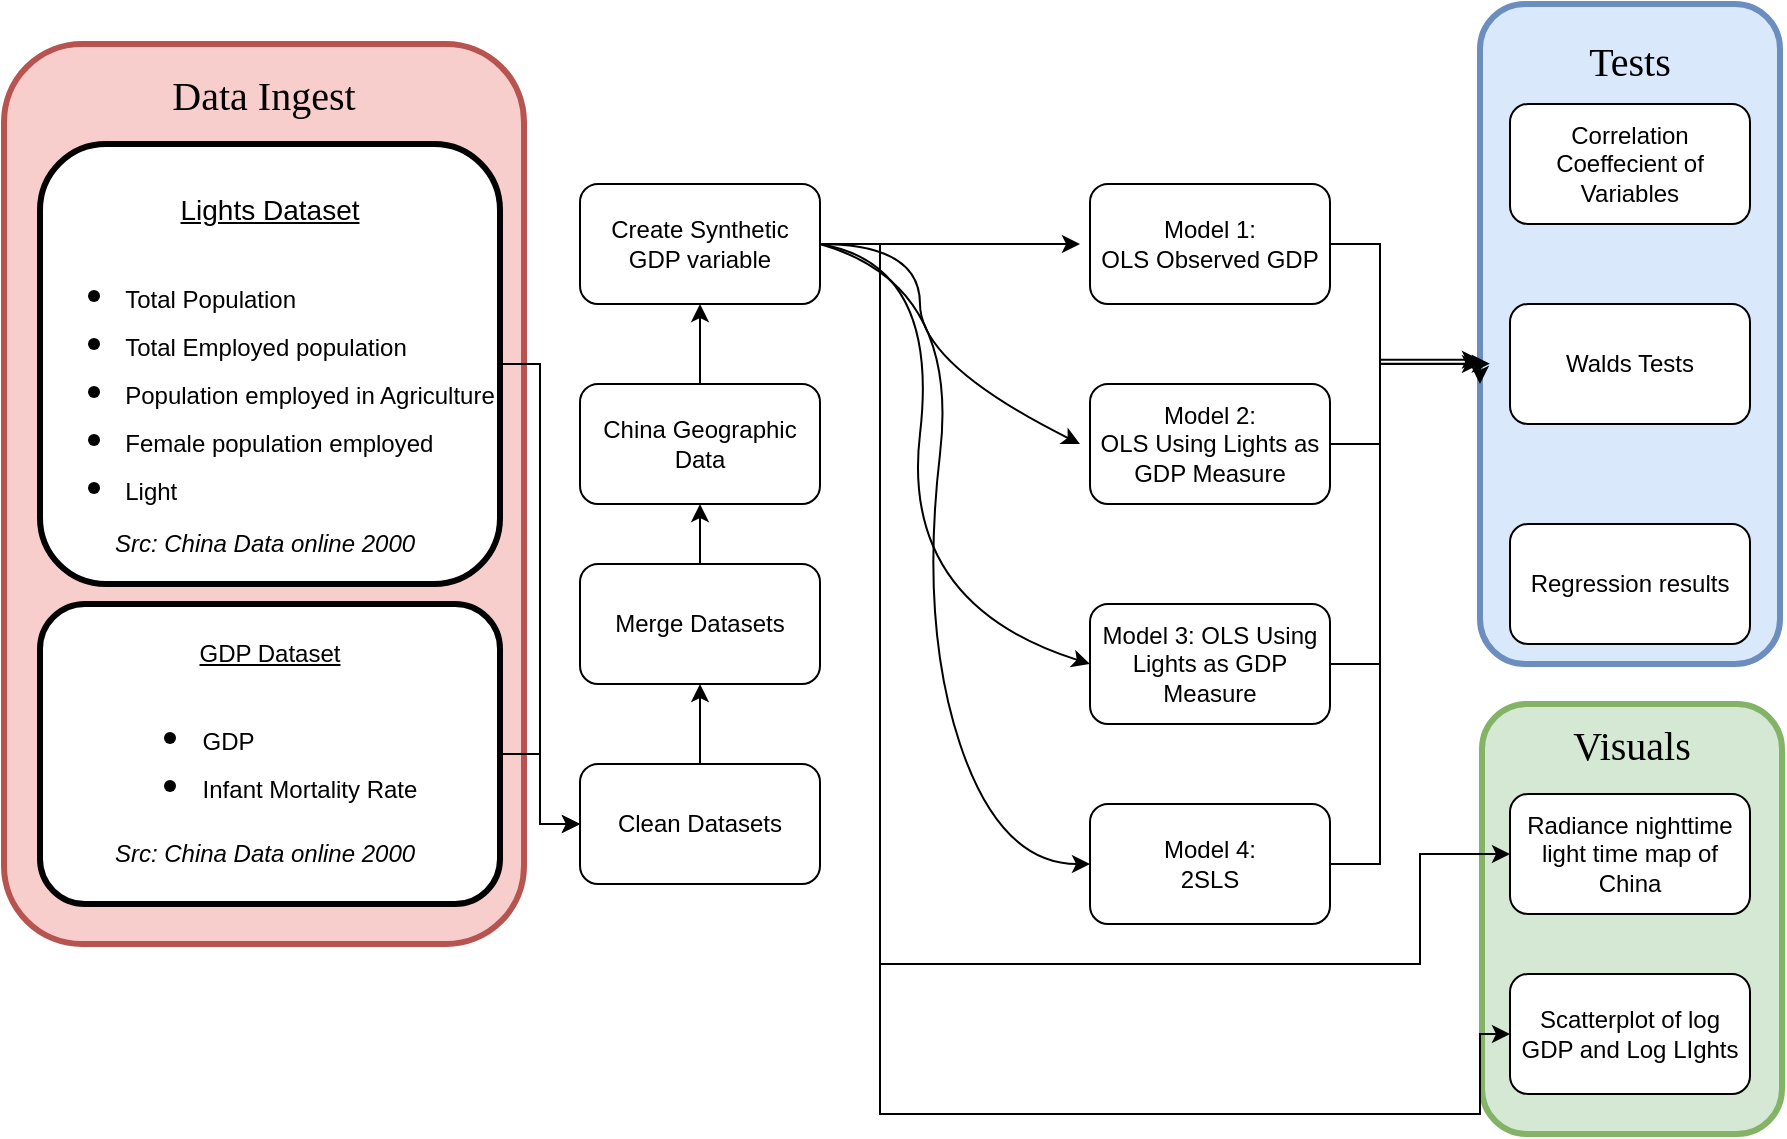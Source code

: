 <mxfile version="13.7.6" type="device"><diagram id="vm7C67wtjh31OnKvo8mn" name="Page-1"><mxGraphModel dx="3541" dy="1620" grid="1" gridSize="10" guides="1" tooltips="1" connect="1" arrows="1" fold="1" page="1" pageScale="1" pageWidth="850" pageHeight="1100" math="0" shadow="0"><root><mxCell id="0"/><mxCell id="1" parent="0"/><mxCell id="mHjqRJ1sL4s64EZhmGIf-1" value="Visuals" style="rounded=1;whiteSpace=wrap;html=1;spacingBottom=0;spacingTop=-175;fontSize=20;fontFamily=Georgia;fillColor=#d5e8d4;strokeColor=#82b366;strokeWidth=3;" vertex="1" parent="1"><mxGeometry x="561" y="380" width="150" height="215" as="geometry"/></mxCell><mxCell id="rNnZ7jwjfa-BdrJu4kTF-48" value="&lt;font style=&quot;font-size: 20px&quot;&gt;Data Ingest&lt;/font&gt;" style="rounded=1;whiteSpace=wrap;html=1;strokeColor=#b85450;strokeWidth=3;fillColor=#f8cecc;fontFamily=Georgia;fontSize=20;spacingTop=-400;" parent="1" vertex="1"><mxGeometry x="-178" y="50" width="260" height="450" as="geometry"/></mxCell><mxCell id="rNnZ7jwjfa-BdrJu4kTF-35" value="Tests" style="rounded=1;whiteSpace=wrap;html=1;spacingBottom=0;spacingTop=-275;fontSize=20;fontFamily=Georgia;fillColor=#dae8fc;strokeColor=#6C8EBF;strokeWidth=3;" parent="1" vertex="1"><mxGeometry x="560" y="30" width="150" height="330" as="geometry"/></mxCell><mxCell id="rNnZ7jwjfa-BdrJu4kTF-56" style="edgeStyle=orthogonalEdgeStyle;rounded=0;orthogonalLoop=1;jettySize=auto;html=1;exitX=1;exitY=0.5;exitDx=0;exitDy=0;entryX=0;entryY=0.5;entryDx=0;entryDy=0;fontFamily=Georgia;fontSize=20;" parent="1" source="mHjqRJ1sL4s64EZhmGIf-3" target="rNnZ7jwjfa-BdrJu4kTF-10" edge="1"><mxGeometry relative="1" as="geometry"><Array as="points"><mxPoint x="260" y="150"/><mxPoint x="260" y="585"/><mxPoint x="560" y="585"/><mxPoint x="560" y="545"/></Array></mxGeometry></mxCell><mxCell id="rNnZ7jwjfa-BdrJu4kTF-57" style="edgeStyle=orthogonalEdgeStyle;rounded=0;orthogonalLoop=1;jettySize=auto;html=1;exitX=1;exitY=0.5;exitDx=0;exitDy=0;entryX=0;entryY=0.5;entryDx=0;entryDy=0;fontFamily=Georgia;fontSize=20;" parent="1" source="mHjqRJ1sL4s64EZhmGIf-3" target="rNnZ7jwjfa-BdrJu4kTF-11" edge="1"><mxGeometry relative="1" as="geometry"><Array as="points"><mxPoint x="260" y="150"/><mxPoint x="260" y="510"/><mxPoint x="530" y="510"/><mxPoint x="530" y="455"/></Array></mxGeometry></mxCell><mxCell id="mHjqRJ1sL4s64EZhmGIf-4" style="edgeStyle=orthogonalEdgeStyle;rounded=0;orthogonalLoop=1;jettySize=auto;html=1;entryX=0.5;entryY=1;entryDx=0;entryDy=0;" edge="1" parent="1" source="rNnZ7jwjfa-BdrJu4kTF-1" target="mHjqRJ1sL4s64EZhmGIf-3"><mxGeometry relative="1" as="geometry"/></mxCell><mxCell id="rNnZ7jwjfa-BdrJu4kTF-1" value="China Geographic Data" style="rounded=1;whiteSpace=wrap;html=1;" parent="1" vertex="1"><mxGeometry x="110" y="220" width="120" height="60" as="geometry"/></mxCell><mxCell id="rNnZ7jwjfa-BdrJu4kTF-42" style="edgeStyle=orthogonalEdgeStyle;rounded=0;orthogonalLoop=1;jettySize=auto;html=1;exitX=1;exitY=0.5;exitDx=0;exitDy=0;fontFamily=Georgia;fontSize=20;" parent="1" source="rNnZ7jwjfa-BdrJu4kTF-5" edge="1"><mxGeometry relative="1" as="geometry"><mxPoint x="560" y="220" as="targetPoint"/><Array as="points"><mxPoint x="510" y="150"/><mxPoint x="510" y="210"/><mxPoint x="560" y="210"/></Array></mxGeometry></mxCell><mxCell id="rNnZ7jwjfa-BdrJu4kTF-5" value="Model 1:&lt;br&gt;OLS Observed GDP" style="rounded=1;whiteSpace=wrap;html=1;" parent="1" vertex="1"><mxGeometry x="365" y="120" width="120" height="60" as="geometry"/></mxCell><mxCell id="rNnZ7jwjfa-BdrJu4kTF-41" style="edgeStyle=orthogonalEdgeStyle;rounded=0;orthogonalLoop=1;jettySize=auto;html=1;exitX=1;exitY=0.5;exitDx=0;exitDy=0;entryX=0.033;entryY=0.545;entryDx=0;entryDy=0;entryPerimeter=0;fontFamily=Georgia;fontSize=20;" parent="1" source="rNnZ7jwjfa-BdrJu4kTF-6" target="rNnZ7jwjfa-BdrJu4kTF-35" edge="1"><mxGeometry relative="1" as="geometry"><Array as="points"><mxPoint x="510" y="250"/><mxPoint x="510" y="210"/></Array></mxGeometry></mxCell><mxCell id="rNnZ7jwjfa-BdrJu4kTF-6" value="Model 2:&lt;br&gt;OLS Using Lights as GDP Measure" style="rounded=1;whiteSpace=wrap;html=1;" parent="1" vertex="1"><mxGeometry x="365" y="220" width="120" height="60" as="geometry"/></mxCell><mxCell id="rNnZ7jwjfa-BdrJu4kTF-7" value="Model 3: OLS Using Lights as GDP Measure" style="rounded=1;whiteSpace=wrap;html=1;" parent="1" vertex="1"><mxGeometry x="365" y="330" width="120" height="60" as="geometry"/></mxCell><mxCell id="rNnZ7jwjfa-BdrJu4kTF-44" style="edgeStyle=orthogonalEdgeStyle;rounded=0;orthogonalLoop=1;jettySize=auto;html=1;exitX=1;exitY=0.5;exitDx=0;exitDy=0;entryX=0;entryY=0.539;entryDx=0;entryDy=0;entryPerimeter=0;fontFamily=Georgia;fontSize=20;" parent="1" source="rNnZ7jwjfa-BdrJu4kTF-8" target="rNnZ7jwjfa-BdrJu4kTF-35" edge="1"><mxGeometry relative="1" as="geometry"><Array as="points"><mxPoint x="510" y="460"/><mxPoint x="510" y="208"/></Array></mxGeometry></mxCell><mxCell id="rNnZ7jwjfa-BdrJu4kTF-8" value="Model 4:&lt;br&gt;2SLS" style="rounded=1;whiteSpace=wrap;html=1;" parent="1" vertex="1"><mxGeometry x="365" y="430" width="120" height="60" as="geometry"/></mxCell><mxCell id="rNnZ7jwjfa-BdrJu4kTF-9" value="Correlation Coeffecient of Variables" style="rounded=1;whiteSpace=wrap;html=1;" parent="1" vertex="1"><mxGeometry x="575" y="80" width="120" height="60" as="geometry"/></mxCell><mxCell id="rNnZ7jwjfa-BdrJu4kTF-10" value="Scatterplot of log GDP and Log LIghts" style="rounded=1;whiteSpace=wrap;html=1;" parent="1" vertex="1"><mxGeometry x="575" y="515" width="120" height="60" as="geometry"/></mxCell><mxCell id="rNnZ7jwjfa-BdrJu4kTF-11" value="Radiance nighttime light time map of China" style="rounded=1;whiteSpace=wrap;html=1;" parent="1" vertex="1"><mxGeometry x="575" y="425" width="120" height="60" as="geometry"/></mxCell><mxCell id="rNnZ7jwjfa-BdrJu4kTF-12" value="Regression results" style="rounded=1;whiteSpace=wrap;html=1;" parent="1" vertex="1"><mxGeometry x="575" y="290" width="120" height="60" as="geometry"/></mxCell><mxCell id="rNnZ7jwjfa-BdrJu4kTF-13" value="Walds Tests" style="rounded=1;whiteSpace=wrap;html=1;" parent="1" vertex="1"><mxGeometry x="575" y="180" width="120" height="60" as="geometry"/></mxCell><mxCell id="rNnZ7jwjfa-BdrJu4kTF-17" value="" style="endArrow=classic;html=1;" parent="1" edge="1"><mxGeometry width="50" height="50" relative="1" as="geometry"><mxPoint x="230" y="150" as="sourcePoint"/><mxPoint x="360" y="150" as="targetPoint"/></mxGeometry></mxCell><mxCell id="rNnZ7jwjfa-BdrJu4kTF-19" value="" style="curved=1;endArrow=classic;html=1;" parent="1" edge="1"><mxGeometry width="50" height="50" relative="1" as="geometry"><mxPoint x="230" y="150" as="sourcePoint"/><mxPoint x="360" y="250" as="targetPoint"/><Array as="points"><mxPoint x="280" y="150"/><mxPoint x="280" y="210"/></Array></mxGeometry></mxCell><mxCell id="rNnZ7jwjfa-BdrJu4kTF-21" value="" style="curved=1;endArrow=classic;html=1;entryX=0;entryY=0.5;entryDx=0;entryDy=0;exitX=1;exitY=0.5;exitDx=0;exitDy=0;" parent="1" source="mHjqRJ1sL4s64EZhmGIf-3" target="rNnZ7jwjfa-BdrJu4kTF-7" edge="1"><mxGeometry width="50" height="50" relative="1" as="geometry"><mxPoint x="240" y="160" as="sourcePoint"/><mxPoint x="370" y="260" as="targetPoint"/><Array as="points"><mxPoint x="290" y="160"/><mxPoint x="270" y="330"/></Array></mxGeometry></mxCell><mxCell id="rNnZ7jwjfa-BdrJu4kTF-22" value="" style="curved=1;endArrow=classic;html=1;entryX=0;entryY=0.5;entryDx=0;entryDy=0;exitX=1;exitY=0.5;exitDx=0;exitDy=0;" parent="1" target="rNnZ7jwjfa-BdrJu4kTF-8" edge="1" source="mHjqRJ1sL4s64EZhmGIf-3"><mxGeometry width="50" height="50" relative="1" as="geometry"><mxPoint x="240" y="160" as="sourcePoint"/><mxPoint x="375" y="370" as="targetPoint"/><Array as="points"><mxPoint x="300" y="170"/><mxPoint x="280" y="340"/><mxPoint x="320" y="460"/></Array></mxGeometry></mxCell><mxCell id="rNnZ7jwjfa-BdrJu4kTF-53" style="edgeStyle=orthogonalEdgeStyle;rounded=0;orthogonalLoop=1;jettySize=auto;html=1;exitX=1;exitY=0.5;exitDx=0;exitDy=0;entryX=0;entryY=0.5;entryDx=0;entryDy=0;fontFamily=Georgia;fontSize=20;" parent="1" source="rNnZ7jwjfa-BdrJu4kTF-47" target="rNnZ7jwjfa-BdrJu4kTF-51" edge="1"><mxGeometry relative="1" as="geometry"/></mxCell><mxCell id="rNnZ7jwjfa-BdrJu4kTF-47" value="&lt;font face=&quot;Helvetica&quot;&gt;&lt;font style=&quot;font-size: 12px&quot;&gt;&lt;u&gt;GDP Dataset&lt;/u&gt;&lt;br&gt;&lt;/font&gt;&lt;div&gt;&lt;ul&gt;&lt;li&gt;&lt;font face=&quot;Helvetica&quot;&gt;&lt;div style=&quot;text-align: left&quot;&gt;&lt;span style=&quot;font-size: 12px&quot;&gt;GDP&lt;/span&gt;&lt;/div&gt;&lt;/font&gt;&lt;/li&gt;&lt;li&gt;&lt;font face=&quot;Helvetica&quot;&gt;&lt;div style=&quot;text-align: left&quot;&gt;&lt;span style=&quot;font-size: 12px&quot;&gt;Infant Mortality Rate&lt;/span&gt;&lt;/div&gt;&lt;/font&gt;&lt;/li&gt;&lt;/ul&gt;&lt;/div&gt;&lt;/font&gt;" style="rounded=1;whiteSpace=wrap;html=1;strokeWidth=3;fontFamily=Georgia;fontSize=20;spacingTop=-20;spacing=2;" parent="1" vertex="1"><mxGeometry x="-160" y="330" width="230" height="150" as="geometry"/></mxCell><mxCell id="rNnZ7jwjfa-BdrJu4kTF-52" style="edgeStyle=orthogonalEdgeStyle;rounded=0;orthogonalLoop=1;jettySize=auto;html=1;exitX=1;exitY=0.5;exitDx=0;exitDy=0;entryX=0;entryY=0.5;entryDx=0;entryDy=0;fontFamily=Georgia;fontSize=20;" parent="1" source="rNnZ7jwjfa-BdrJu4kTF-46" target="rNnZ7jwjfa-BdrJu4kTF-51" edge="1"><mxGeometry relative="1" as="geometry"/></mxCell><mxCell id="rNnZ7jwjfa-BdrJu4kTF-46" value="&lt;font face=&quot;Helvetica&quot;&gt;&lt;font style=&quot;font-size: 14px&quot;&gt;&lt;u&gt;Lights Dataset&lt;/u&gt;&lt;br&gt;&lt;/font&gt;&lt;ul&gt;&lt;li style=&quot;text-align: left&quot;&gt;&lt;font&gt;&lt;font style=&quot;font-size: 12px&quot;&gt;Total Population&lt;/font&gt;&lt;/font&gt;&lt;/li&gt;&lt;li style=&quot;text-align: left&quot;&gt;&lt;font&gt;&lt;font style=&quot;font-size: 12px&quot;&gt;Total Employed population&lt;/font&gt;&lt;/font&gt;&lt;/li&gt;&lt;li style=&quot;text-align: left&quot;&gt;&lt;font style=&quot;font-size: 12px&quot;&gt;Population employed in Agriculture&lt;/font&gt;&lt;/li&gt;&lt;li style=&quot;text-align: left&quot;&gt;&lt;font&gt;&lt;font style=&quot;font-size: 12px&quot;&gt;Female population employed&lt;/font&gt;&lt;/font&gt;&lt;/li&gt;&lt;li style=&quot;text-align: left&quot;&gt;&lt;font style=&quot;font-size: 12px&quot;&gt;Light&lt;/font&gt;&lt;/li&gt;&lt;/ul&gt;&lt;/font&gt;" style="rounded=1;whiteSpace=wrap;html=1;strokeWidth=3;fontFamily=Georgia;fontSize=20;" parent="1" vertex="1"><mxGeometry x="-160" y="100" width="230" height="220" as="geometry"/></mxCell><mxCell id="rNnZ7jwjfa-BdrJu4kTF-55" style="edgeStyle=orthogonalEdgeStyle;rounded=0;orthogonalLoop=1;jettySize=auto;html=1;exitX=0.5;exitY=0;exitDx=0;exitDy=0;fontFamily=Georgia;fontSize=20;" parent="1" source="rNnZ7jwjfa-BdrJu4kTF-50" edge="1"><mxGeometry relative="1" as="geometry"><mxPoint x="170" y="280" as="targetPoint"/></mxGeometry></mxCell><mxCell id="rNnZ7jwjfa-BdrJu4kTF-50" value="Merge Datasets" style="rounded=1;whiteSpace=wrap;html=1;" parent="1" vertex="1"><mxGeometry x="110" y="310" width="120" height="60" as="geometry"/></mxCell><mxCell id="rNnZ7jwjfa-BdrJu4kTF-54" style="edgeStyle=orthogonalEdgeStyle;rounded=0;orthogonalLoop=1;jettySize=auto;html=1;exitX=0.5;exitY=0;exitDx=0;exitDy=0;fontFamily=Georgia;fontSize=20;" parent="1" source="rNnZ7jwjfa-BdrJu4kTF-51" edge="1"><mxGeometry relative="1" as="geometry"><mxPoint x="170" y="370" as="targetPoint"/></mxGeometry></mxCell><mxCell id="rNnZ7jwjfa-BdrJu4kTF-51" value="Clean Datasets" style="rounded=1;whiteSpace=wrap;html=1;" parent="1" vertex="1"><mxGeometry x="110" y="410" width="120" height="60" as="geometry"/></mxCell><mxCell id="mHjqRJ1sL4s64EZhmGIf-3" value="Create Synthetic GDP variable" style="rounded=1;whiteSpace=wrap;html=1;" vertex="1" parent="1"><mxGeometry x="110" y="120" width="120" height="60" as="geometry"/></mxCell><mxCell id="rNnZ7jwjfa-BdrJu4kTF-43" style="edgeStyle=orthogonalEdgeStyle;rounded=0;orthogonalLoop=1;jettySize=auto;html=1;exitX=1;exitY=0.5;exitDx=0;exitDy=0;fontFamily=Georgia;fontSize=20;" parent="1" source="rNnZ7jwjfa-BdrJu4kTF-7" edge="1"><mxGeometry relative="1" as="geometry"><mxPoint x="560" y="210" as="targetPoint"/><Array as="points"><mxPoint x="510" y="360"/><mxPoint x="510" y="210"/></Array></mxGeometry></mxCell><mxCell id="mHjqRJ1sL4s64EZhmGIf-10" value="&lt;i&gt;Src: China Data online 2000&lt;/i&gt;" style="text;html=1;align=center;verticalAlign=middle;resizable=0;points=[];autosize=1;" vertex="1" parent="1"><mxGeometry x="-133" y="290" width="170" height="20" as="geometry"/></mxCell><mxCell id="mHjqRJ1sL4s64EZhmGIf-11" value="&lt;i&gt;Src: China Data online 2000&lt;/i&gt;" style="text;html=1;align=center;verticalAlign=middle;resizable=0;points=[];autosize=1;" vertex="1" parent="1"><mxGeometry x="-133" y="445" width="170" height="20" as="geometry"/></mxCell></root></mxGraphModel></diagram></mxfile>
